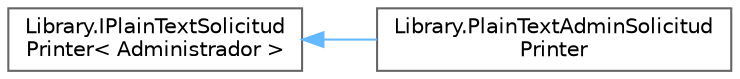 digraph "Graphical Class Hierarchy"
{
 // INTERACTIVE_SVG=YES
 // LATEX_PDF_SIZE
  bgcolor="transparent";
  edge [fontname=Helvetica,fontsize=10,labelfontname=Helvetica,labelfontsize=10];
  node [fontname=Helvetica,fontsize=10,shape=box,height=0.2,width=0.4];
  rankdir="LR";
  Node0 [label="Library.IPlainTextSolicitud\lPrinter\< Administrador \>",height=0.2,width=0.4,color="grey40", fillcolor="white", style="filled",URL="$interfaceLibrary_1_1IPlainTextSolicitudPrinter.html",tooltip=" "];
  Node0 -> Node1 [dir="back",color="steelblue1",style="solid"];
  Node1 [label="Library.PlainTextAdminSolicitud\lPrinter",height=0.2,width=0.4,color="grey40", fillcolor="white", style="filled",URL="$classLibrary_1_1PlainTextAdminSolicitudPrinter.html",tooltip=" "];
}
